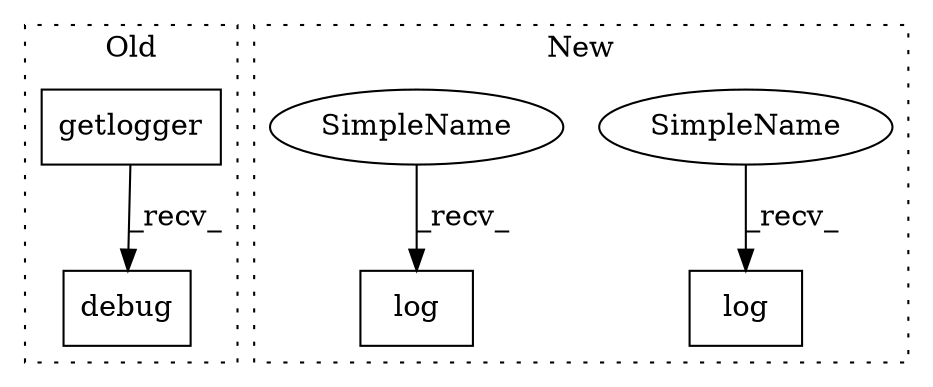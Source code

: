 digraph G {
subgraph cluster0 {
1 [label="getlogger" a="32" s="10577" l="11" shape="box"];
3 [label="debug" a="32" s="10589,10719" l="6,2" shape="box"];
label = "Old";
style="dotted";
}
subgraph cluster1 {
2 [label="log" a="32" s="9411" l="5" shape="box"];
4 [label="log" a="32" s="10340" l="5" shape="box"];
5 [label="SimpleName" a="42" s="9406" l="4" shape="ellipse"];
6 [label="SimpleName" a="42" s="10335" l="4" shape="ellipse"];
label = "New";
style="dotted";
}
1 -> 3 [label="_recv_"];
5 -> 2 [label="_recv_"];
6 -> 4 [label="_recv_"];
}